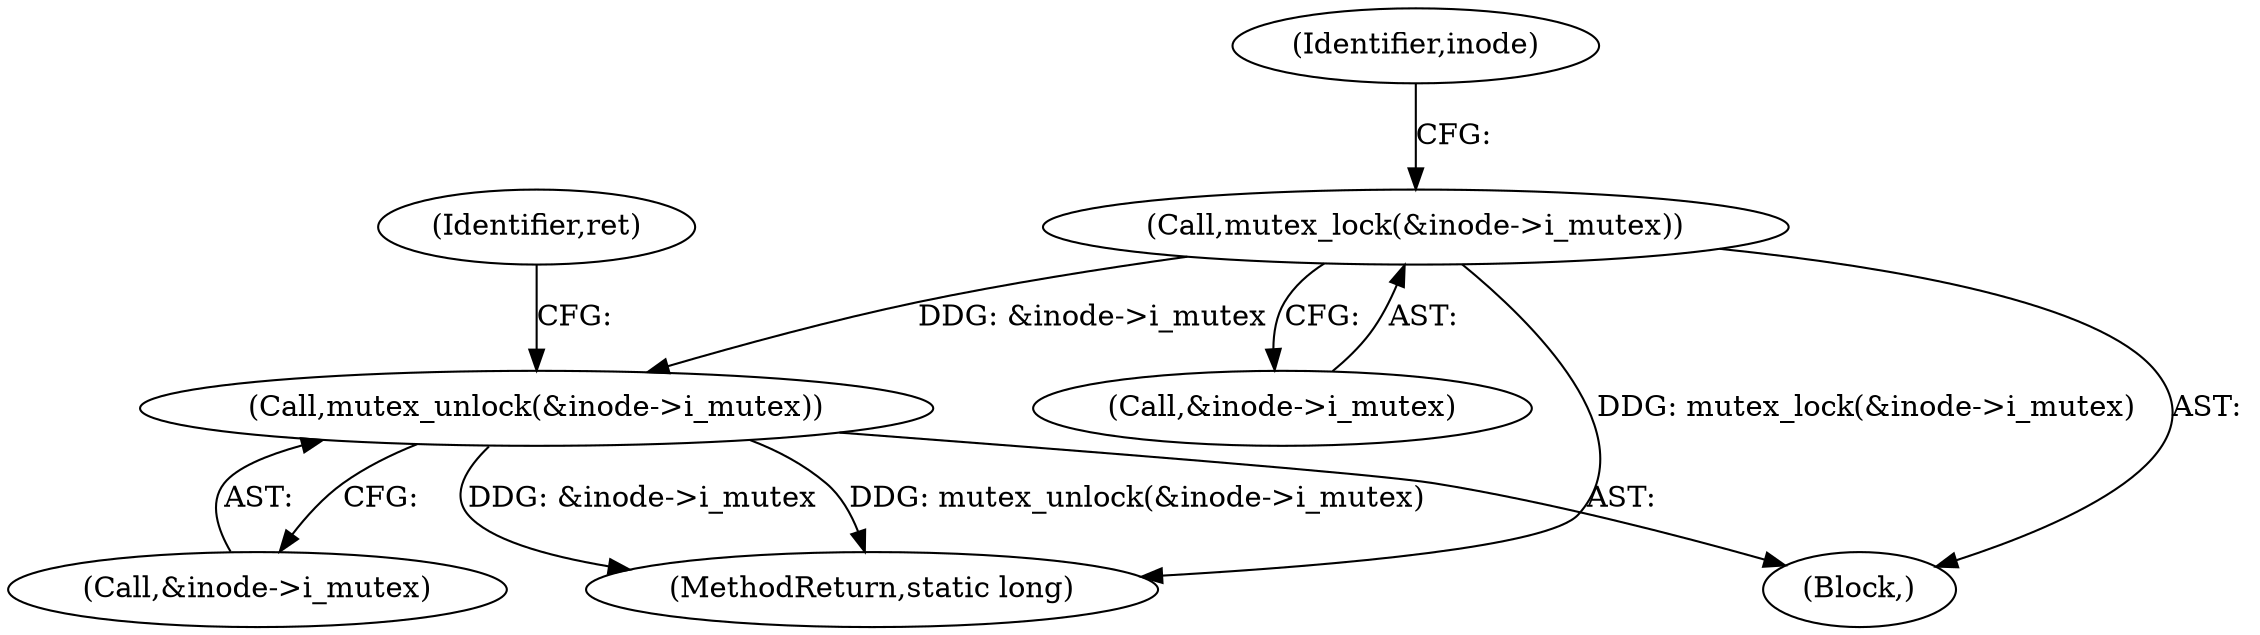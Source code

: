 digraph "0_linux_0f2af21aae11972fa924374ddcf52e88347cf5a8@API" {
"1000289" [label="(Call,mutex_lock(&inode->i_mutex))"];
"1000476" [label="(Call,mutex_unlock(&inode->i_mutex))"];
"1000483" [label="(MethodReturn,static long)"];
"1000297" [label="(Identifier,inode)"];
"1000482" [label="(Identifier,ret)"];
"1000289" [label="(Call,mutex_lock(&inode->i_mutex))"];
"1000476" [label="(Call,mutex_unlock(&inode->i_mutex))"];
"1000477" [label="(Call,&inode->i_mutex)"];
"1000116" [label="(Block,)"];
"1000290" [label="(Call,&inode->i_mutex)"];
"1000289" -> "1000116"  [label="AST: "];
"1000289" -> "1000290"  [label="CFG: "];
"1000290" -> "1000289"  [label="AST: "];
"1000297" -> "1000289"  [label="CFG: "];
"1000289" -> "1000483"  [label="DDG: mutex_lock(&inode->i_mutex)"];
"1000289" -> "1000476"  [label="DDG: &inode->i_mutex"];
"1000476" -> "1000116"  [label="AST: "];
"1000476" -> "1000477"  [label="CFG: "];
"1000477" -> "1000476"  [label="AST: "];
"1000482" -> "1000476"  [label="CFG: "];
"1000476" -> "1000483"  [label="DDG: mutex_unlock(&inode->i_mutex)"];
"1000476" -> "1000483"  [label="DDG: &inode->i_mutex"];
}
